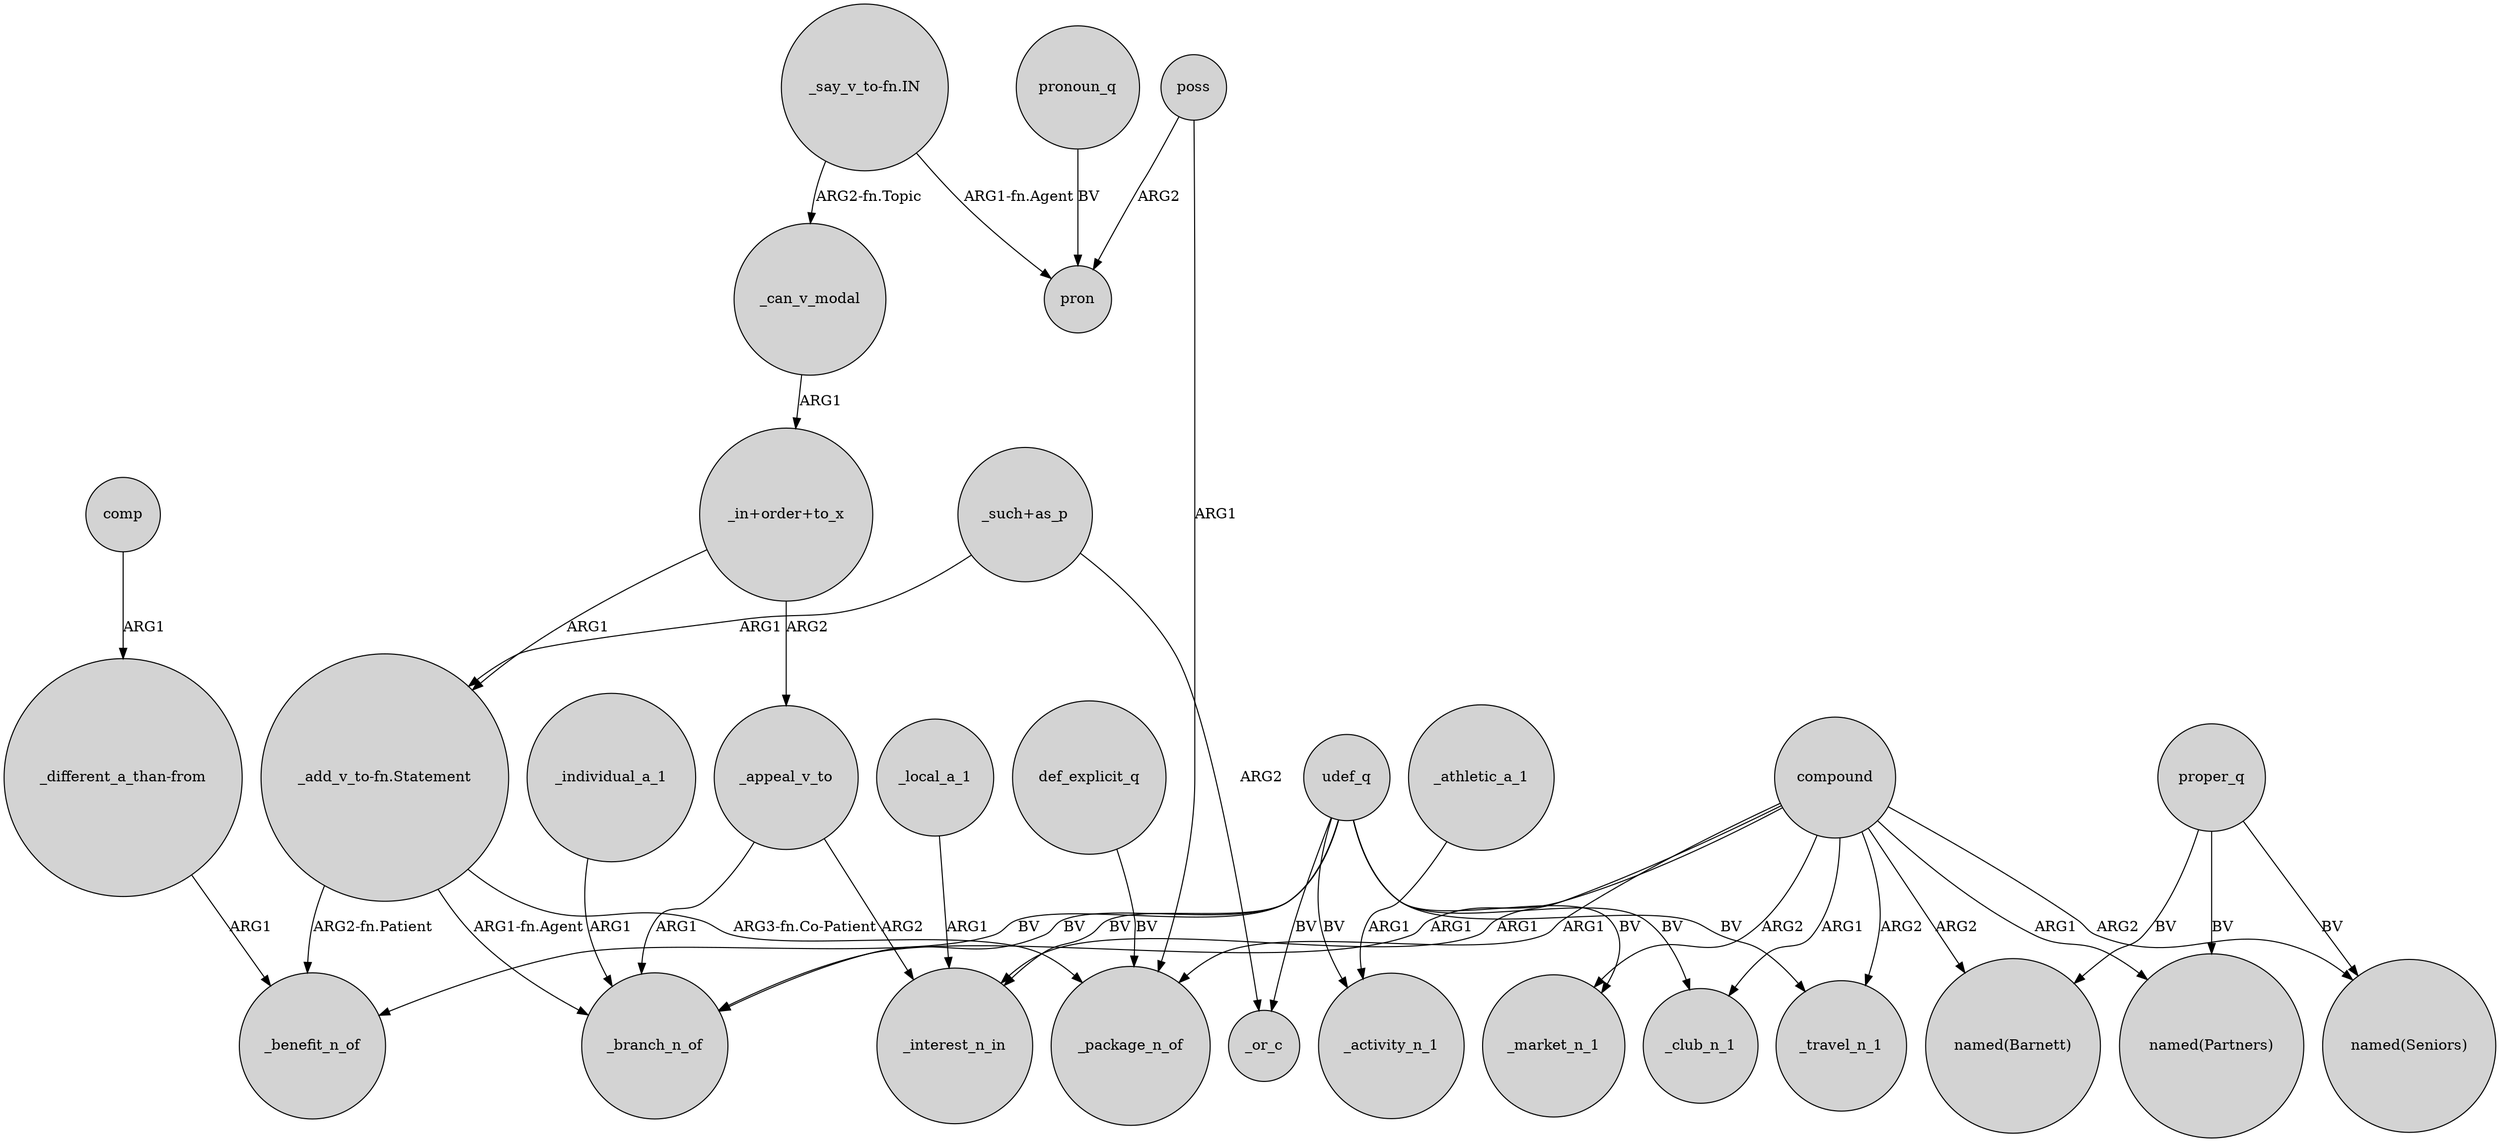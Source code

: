 digraph {
	node [shape=circle style=filled]
	compound -> _market_n_1 [label=ARG2]
	compound -> "named(Barnett)" [label=ARG2]
	"_in+order+to_x" -> _appeal_v_to [label=ARG2]
	udef_q -> _branch_n_of [label=BV]
	compound -> _branch_n_of [label=ARG1]
	proper_q -> "named(Partners)" [label=BV]
	proper_q -> "named(Seniors)" [label=BV]
	poss -> pron [label=ARG2]
	udef_q -> _activity_n_1 [label=BV]
	_individual_a_1 -> _branch_n_of [label=ARG1]
	"_add_v_to-fn.Statement" -> _package_n_of [label="ARG3-fn.Co-Patient"]
	udef_q -> _travel_n_1 [label=BV]
	_appeal_v_to -> _interest_n_in [label=ARG2]
	poss -> _package_n_of [label=ARG1]
	udef_q -> _market_n_1 [label=BV]
	udef_q -> _interest_n_in [label=BV]
	udef_q -> _or_c [label=BV]
	proper_q -> "named(Barnett)" [label=BV]
	_athletic_a_1 -> _activity_n_1 [label=ARG1]
	"_such+as_p" -> _or_c [label=ARG2]
	"_add_v_to-fn.Statement" -> _branch_n_of [label="ARG1-fn.Agent"]
	"_in+order+to_x" -> "_add_v_to-fn.Statement" [label=ARG1]
	compound -> _package_n_of [label=ARG1]
	pronoun_q -> pron [label=BV]
	udef_q -> _club_n_1 [label=BV]
	"_add_v_to-fn.Statement" -> _benefit_n_of [label="ARG2-fn.Patient"]
	compound -> "named(Seniors)" [label=ARG2]
	"_different_a_than-from" -> _benefit_n_of [label=ARG1]
	comp -> "_different_a_than-from" [label=ARG1]
	compound -> _club_n_1 [label=ARG1]
	_appeal_v_to -> _branch_n_of [label=ARG1]
	def_explicit_q -> _package_n_of [label=BV]
	compound -> "named(Partners)" [label=ARG1]
	"_say_v_to-fn.IN" -> pron [label="ARG1-fn.Agent"]
	"_such+as_p" -> "_add_v_to-fn.Statement" [label=ARG1]
	compound -> _interest_n_in [label=ARG1]
	_local_a_1 -> _interest_n_in [label=ARG1]
	"_say_v_to-fn.IN" -> _can_v_modal [label="ARG2-fn.Topic"]
	udef_q -> _benefit_n_of [label=BV]
	compound -> _travel_n_1 [label=ARG2]
	_can_v_modal -> "_in+order+to_x" [label=ARG1]
}
